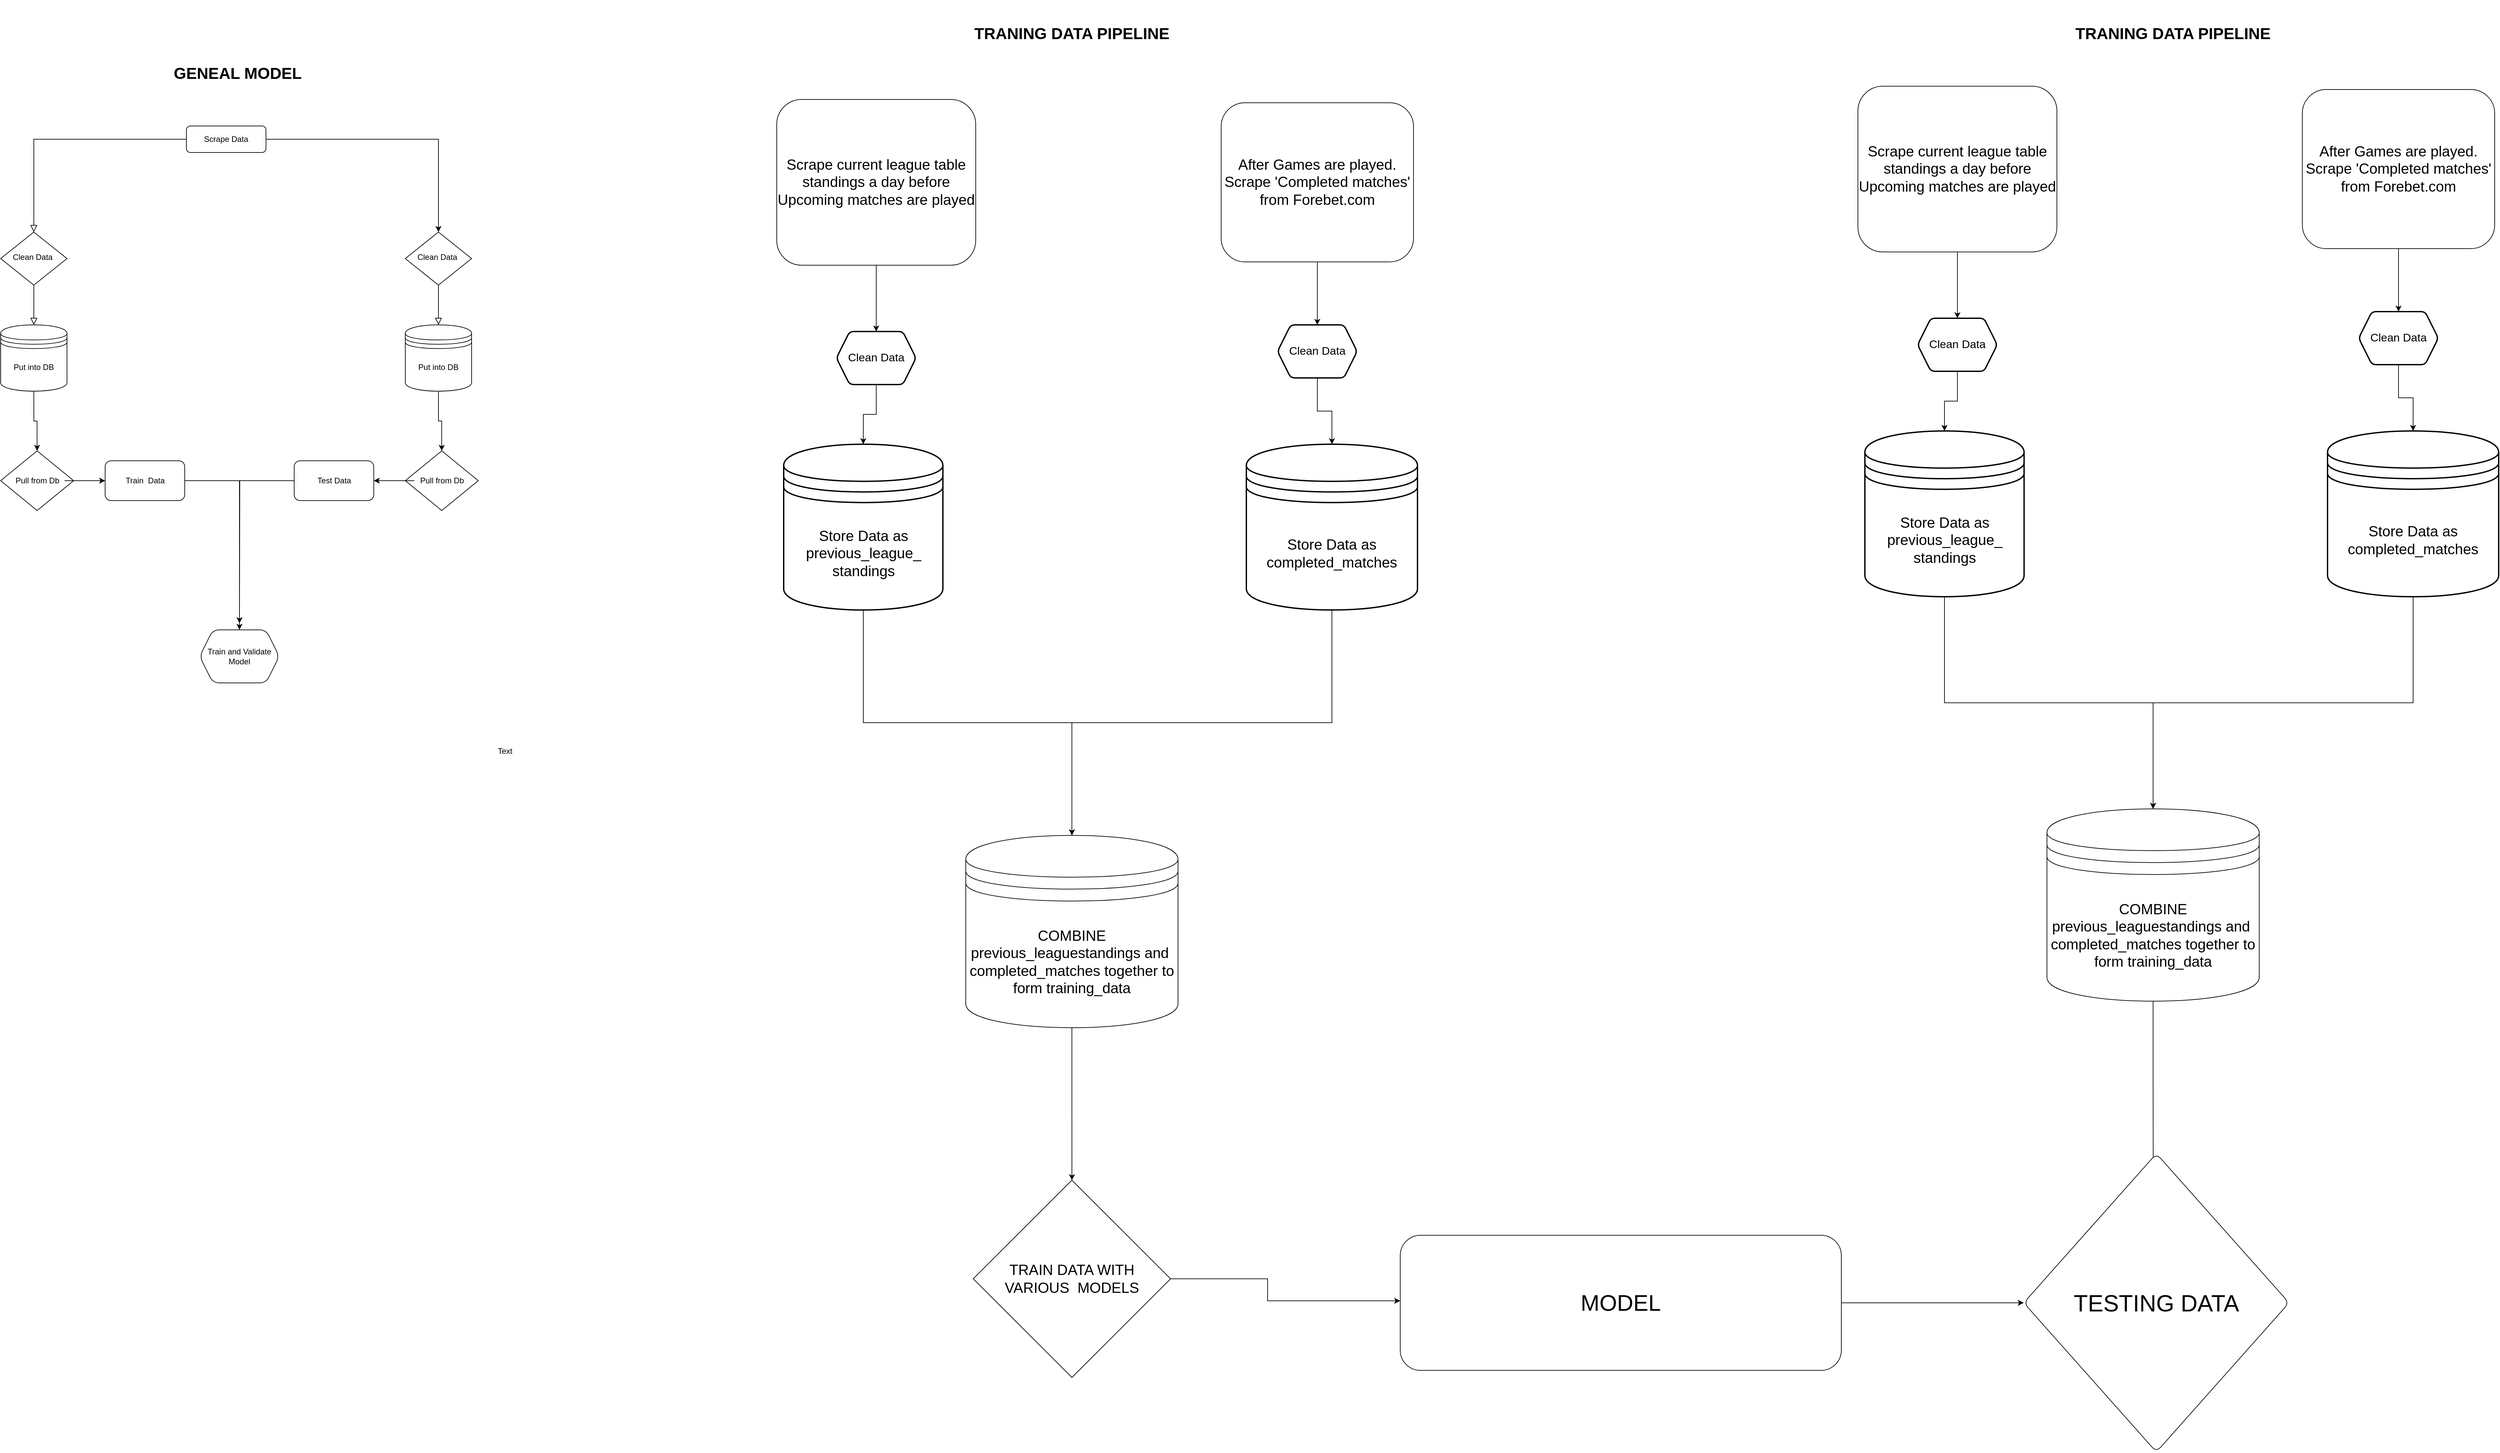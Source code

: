 <mxfile version="24.4.8" type="device">
  <diagram id="C5RBs43oDa-KdzZeNtuy" name="Page-1">
    <mxGraphModel dx="4220" dy="2672" grid="1" gridSize="10" guides="1" tooltips="1" connect="1" arrows="1" fold="1" page="1" pageScale="1" pageWidth="827" pageHeight="1169" math="0" shadow="0">
      <root>
        <mxCell id="WIyWlLk6GJQsqaUBKTNV-0" />
        <mxCell id="WIyWlLk6GJQsqaUBKTNV-1" parent="WIyWlLk6GJQsqaUBKTNV-0" />
        <mxCell id="dyqWOcyiFhWp4C0McvPV-54" value="" style="group" parent="WIyWlLk6GJQsqaUBKTNV-1" vertex="1" connectable="0">
          <mxGeometry x="670" y="710" width="110" height="90" as="geometry" />
        </mxCell>
        <mxCell id="dyqWOcyiFhWp4C0McvPV-55" value="" style="rhombus;whiteSpace=wrap;html=1;" parent="dyqWOcyiFhWp4C0McvPV-54" vertex="1">
          <mxGeometry width="110" height="90" as="geometry" />
        </mxCell>
        <mxCell id="dyqWOcyiFhWp4C0McvPV-56" value="Pull from Db" style="text;html=1;strokeColor=none;fillColor=none;align=center;verticalAlign=middle;whiteSpace=wrap;rounded=0;" parent="dyqWOcyiFhWp4C0McvPV-54" vertex="1">
          <mxGeometry x="13.75" y="28.125" width="82.5" height="33.75" as="geometry" />
        </mxCell>
        <mxCell id="dyqWOcyiFhWp4C0McvPV-66" value="" style="group" parent="WIyWlLk6GJQsqaUBKTNV-1" vertex="1" connectable="0">
          <mxGeometry x="60" y="220" width="710" height="840" as="geometry" />
        </mxCell>
        <mxCell id="WIyWlLk6GJQsqaUBKTNV-3" value="Scrape Data" style="rounded=1;whiteSpace=wrap;html=1;fontSize=12;glass=0;strokeWidth=1;shadow=0;" parent="dyqWOcyiFhWp4C0McvPV-66" vertex="1">
          <mxGeometry x="280" width="120" height="40" as="geometry" />
        </mxCell>
        <mxCell id="WIyWlLk6GJQsqaUBKTNV-6" value="Clean Data&amp;nbsp;" style="rhombus;whiteSpace=wrap;html=1;shadow=0;fontFamily=Helvetica;fontSize=12;align=center;strokeWidth=1;spacing=6;spacingTop=-4;" parent="dyqWOcyiFhWp4C0McvPV-66" vertex="1">
          <mxGeometry y="160" width="100" height="80" as="geometry" />
        </mxCell>
        <mxCell id="WIyWlLk6GJQsqaUBKTNV-2" value="" style="rounded=0;html=1;jettySize=auto;orthogonalLoop=1;fontSize=11;endArrow=block;endFill=0;endSize=8;strokeWidth=1;shadow=0;labelBackgroundColor=none;edgeStyle=orthogonalEdgeStyle;" parent="dyqWOcyiFhWp4C0McvPV-66" source="WIyWlLk6GJQsqaUBKTNV-3" target="WIyWlLk6GJQsqaUBKTNV-6" edge="1">
          <mxGeometry relative="1" as="geometry" />
        </mxCell>
        <mxCell id="WIyWlLk6GJQsqaUBKTNV-10" value="Put into DB" style="whiteSpace=wrap;html=1;shadow=0;fontFamily=Helvetica;fontSize=12;align=center;strokeWidth=1;spacing=6;spacingTop=-4;shape=datastore;" parent="dyqWOcyiFhWp4C0McvPV-66" vertex="1">
          <mxGeometry y="300" width="100" height="100" as="geometry" />
        </mxCell>
        <mxCell id="WIyWlLk6GJQsqaUBKTNV-4" value="" style="rounded=0;html=1;jettySize=auto;orthogonalLoop=1;fontSize=11;endArrow=block;endFill=0;endSize=8;strokeWidth=1;shadow=0;labelBackgroundColor=none;edgeStyle=orthogonalEdgeStyle;" parent="dyqWOcyiFhWp4C0McvPV-66" source="WIyWlLk6GJQsqaUBKTNV-6" target="WIyWlLk6GJQsqaUBKTNV-10" edge="1">
          <mxGeometry y="30" relative="1" as="geometry">
            <mxPoint y="-1" as="offset" />
          </mxGeometry>
        </mxCell>
        <mxCell id="dyqWOcyiFhWp4C0McvPV-41" value="" style="group" parent="dyqWOcyiFhWp4C0McvPV-66" vertex="1" connectable="0">
          <mxGeometry y="490" width="110" height="90" as="geometry" />
        </mxCell>
        <mxCell id="dyqWOcyiFhWp4C0McvPV-31" value="" style="rhombus;whiteSpace=wrap;html=1;" parent="dyqWOcyiFhWp4C0McvPV-41" vertex="1">
          <mxGeometry width="110" height="90" as="geometry" />
        </mxCell>
        <mxCell id="dyqWOcyiFhWp4C0McvPV-40" value="Pull from Db" style="text;html=1;strokeColor=none;fillColor=none;align=center;verticalAlign=middle;whiteSpace=wrap;rounded=0;" parent="dyqWOcyiFhWp4C0McvPV-41" vertex="1">
          <mxGeometry x="13.75" y="28.125" width="82.5" height="33.75" as="geometry" />
        </mxCell>
        <mxCell id="dyqWOcyiFhWp4C0McvPV-45" value="" style="edgeStyle=orthogonalEdgeStyle;rounded=0;orthogonalLoop=1;jettySize=auto;html=1;entryX=0.499;entryY=0;entryDx=0;entryDy=0;entryPerimeter=0;" parent="dyqWOcyiFhWp4C0McvPV-66" source="WIyWlLk6GJQsqaUBKTNV-10" target="dyqWOcyiFhWp4C0McvPV-31" edge="1">
          <mxGeometry relative="1" as="geometry" />
        </mxCell>
        <mxCell id="dyqWOcyiFhWp4C0McvPV-58" style="edgeStyle=orthogonalEdgeStyle;rounded=0;orthogonalLoop=1;jettySize=auto;html=1;exitX=1;exitY=0.5;exitDx=0;exitDy=0;" parent="dyqWOcyiFhWp4C0McvPV-66" source="WIyWlLk6GJQsqaUBKTNV-3" target="dyqWOcyiFhWp4C0McvPV-51" edge="1">
          <mxGeometry relative="1" as="geometry">
            <Array as="points">
              <mxPoint x="660" y="20" />
            </Array>
          </mxGeometry>
        </mxCell>
        <mxCell id="dyqWOcyiFhWp4C0McvPV-51" value="Clean Data&amp;nbsp;" style="rhombus;whiteSpace=wrap;html=1;shadow=0;fontFamily=Helvetica;fontSize=12;align=center;strokeWidth=1;spacing=6;spacingTop=-4;" parent="dyqWOcyiFhWp4C0McvPV-66" vertex="1">
          <mxGeometry x="610" y="160" width="100" height="80" as="geometry" />
        </mxCell>
        <mxCell id="dyqWOcyiFhWp4C0McvPV-53" value="Put into DB" style="whiteSpace=wrap;html=1;shadow=0;fontFamily=Helvetica;fontSize=12;align=center;strokeWidth=1;spacing=6;spacingTop=-4;shape=datastore;" parent="dyqWOcyiFhWp4C0McvPV-66" vertex="1">
          <mxGeometry x="610" y="300" width="100" height="100" as="geometry" />
        </mxCell>
        <mxCell id="dyqWOcyiFhWp4C0McvPV-50" value="" style="rounded=0;html=1;jettySize=auto;orthogonalLoop=1;fontSize=11;endArrow=block;endFill=0;endSize=8;strokeWidth=1;shadow=0;labelBackgroundColor=none;edgeStyle=orthogonalEdgeStyle;" parent="dyqWOcyiFhWp4C0McvPV-66" source="dyqWOcyiFhWp4C0McvPV-51" target="dyqWOcyiFhWp4C0McvPV-53" edge="1">
          <mxGeometry y="30" relative="1" as="geometry">
            <mxPoint y="-1" as="offset" />
          </mxGeometry>
        </mxCell>
        <mxCell id="dyqWOcyiFhWp4C0McvPV-59" value="Train&amp;nbsp; Data" style="rounded=1;whiteSpace=wrap;html=1;" parent="dyqWOcyiFhWp4C0McvPV-66" vertex="1">
          <mxGeometry x="157.5" y="505" width="120" height="60" as="geometry" />
        </mxCell>
        <mxCell id="dyqWOcyiFhWp4C0McvPV-60" value="" style="edgeStyle=orthogonalEdgeStyle;rounded=0;orthogonalLoop=1;jettySize=auto;html=1;" parent="dyqWOcyiFhWp4C0McvPV-66" source="dyqWOcyiFhWp4C0McvPV-40" target="dyqWOcyiFhWp4C0McvPV-59" edge="1">
          <mxGeometry relative="1" as="geometry" />
        </mxCell>
        <mxCell id="dyqWOcyiFhWp4C0McvPV-65" style="edgeStyle=orthogonalEdgeStyle;rounded=0;orthogonalLoop=1;jettySize=auto;html=1;exitX=0;exitY=0.5;exitDx=0;exitDy=0;" parent="dyqWOcyiFhWp4C0McvPV-66" source="dyqWOcyiFhWp4C0McvPV-61" edge="1">
          <mxGeometry relative="1" as="geometry">
            <mxPoint x="360" y="750.0" as="targetPoint" />
          </mxGeometry>
        </mxCell>
        <mxCell id="dyqWOcyiFhWp4C0McvPV-61" value="Test Data" style="rounded=1;whiteSpace=wrap;html=1;" parent="dyqWOcyiFhWp4C0McvPV-66" vertex="1">
          <mxGeometry x="442.5" y="505" width="120" height="60" as="geometry" />
        </mxCell>
        <mxCell id="dyqWOcyiFhWp4C0McvPV-62" value="" style="edgeStyle=orthogonalEdgeStyle;rounded=0;orthogonalLoop=1;jettySize=auto;html=1;" parent="dyqWOcyiFhWp4C0McvPV-66" source="dyqWOcyiFhWp4C0McvPV-56" target="dyqWOcyiFhWp4C0McvPV-61" edge="1">
          <mxGeometry relative="1" as="geometry" />
        </mxCell>
        <mxCell id="dyqWOcyiFhWp4C0McvPV-63" value="Train and Validate Model" style="shape=hexagon;perimeter=hexagonPerimeter2;whiteSpace=wrap;html=1;fixedSize=1;rounded=1;" parent="dyqWOcyiFhWp4C0McvPV-66" vertex="1">
          <mxGeometry x="300" y="760" width="120" height="80" as="geometry" />
        </mxCell>
        <mxCell id="dyqWOcyiFhWp4C0McvPV-64" value="" style="edgeStyle=orthogonalEdgeStyle;rounded=0;orthogonalLoop=1;jettySize=auto;html=1;" parent="dyqWOcyiFhWp4C0McvPV-66" source="dyqWOcyiFhWp4C0McvPV-59" target="dyqWOcyiFhWp4C0McvPV-63" edge="1">
          <mxGeometry relative="1" as="geometry" />
        </mxCell>
        <mxCell id="dyqWOcyiFhWp4C0McvPV-52" value="" style="edgeStyle=orthogonalEdgeStyle;rounded=0;orthogonalLoop=1;jettySize=auto;html=1;entryX=0.499;entryY=0;entryDx=0;entryDy=0;entryPerimeter=0;" parent="WIyWlLk6GJQsqaUBKTNV-1" source="dyqWOcyiFhWp4C0McvPV-53" target="dyqWOcyiFhWp4C0McvPV-55" edge="1">
          <mxGeometry relative="1" as="geometry" />
        </mxCell>
        <mxCell id="dyqWOcyiFhWp4C0McvPV-68" value="GENEAL MODEL" style="text;html=1;strokeColor=none;fillColor=none;align=center;verticalAlign=middle;whiteSpace=wrap;rounded=0;fontStyle=1;fontSize=24;" parent="WIyWlLk6GJQsqaUBKTNV-1" vertex="1">
          <mxGeometry x="310" y="90" width="215" height="101" as="geometry" />
        </mxCell>
        <mxCell id="dyqWOcyiFhWp4C0McvPV-69" value="Text" style="text;html=1;align=center;verticalAlign=middle;resizable=0;points=[];autosize=1;strokeColor=none;fillColor=none;" parent="WIyWlLk6GJQsqaUBKTNV-1" vertex="1">
          <mxGeometry x="795" y="1148" width="50" height="30" as="geometry" />
        </mxCell>
        <mxCell id="dyqWOcyiFhWp4C0McvPV-71" value="TRANING DATA PIPELINE" style="text;html=1;strokeColor=none;fillColor=none;align=center;verticalAlign=middle;whiteSpace=wrap;rounded=0;fontStyle=1;fontSize=24;" parent="WIyWlLk6GJQsqaUBKTNV-1" vertex="1">
          <mxGeometry x="1450" y="30" width="450" height="101" as="geometry" />
        </mxCell>
        <mxCell id="K7JiZ1XVFupD9YVjOt7n-14" value="" style="group" vertex="1" connectable="0" parent="WIyWlLk6GJQsqaUBKTNV-1">
          <mxGeometry x="1230" y="180" width="966" height="1927.5" as="geometry" />
        </mxCell>
        <mxCell id="dyqWOcyiFhWp4C0McvPV-72" value="" style="shape=parallelogram;html=1;strokeWidth=2;perimeter=parallelogramPerimeter;whiteSpace=wrap;rounded=1;arcSize=12;size=0.23;" parent="K7JiZ1XVFupD9YVjOt7n-14" vertex="1">
          <mxGeometry x="97.5" y="40" width="100" height="60" as="geometry" />
        </mxCell>
        <mxCell id="dyqWOcyiFhWp4C0McvPV-78" value="" style="edgeStyle=orthogonalEdgeStyle;rounded=0;orthogonalLoop=1;jettySize=auto;html=1;" parent="K7JiZ1XVFupD9YVjOt7n-14" source="dyqWOcyiFhWp4C0McvPV-75" target="dyqWOcyiFhWp4C0McvPV-77" edge="1">
          <mxGeometry relative="1" as="geometry" />
        </mxCell>
        <mxCell id="dyqWOcyiFhWp4C0McvPV-75" value="&lt;font style=&quot;font-size: 17px;&quot;&gt;Clean Data&lt;/font&gt;" style="shape=hexagon;perimeter=hexagonPerimeter2;whiteSpace=wrap;html=1;fixedSize=1;strokeWidth=2;rounded=1;arcSize=12;" parent="K7JiZ1XVFupD9YVjOt7n-14" vertex="1">
          <mxGeometry x="90" y="350" width="120" height="80" as="geometry" />
        </mxCell>
        <mxCell id="K7JiZ1XVFupD9YVjOt7n-8" style="edgeStyle=orthogonalEdgeStyle;rounded=0;orthogonalLoop=1;jettySize=auto;html=1;exitX=0.5;exitY=1;exitDx=0;exitDy=0;entryX=0.5;entryY=0;entryDx=0;entryDy=0;" edge="1" parent="K7JiZ1XVFupD9YVjOt7n-14" source="dyqWOcyiFhWp4C0McvPV-77" target="K7JiZ1XVFupD9YVjOt7n-5">
          <mxGeometry relative="1" as="geometry" />
        </mxCell>
        <mxCell id="dyqWOcyiFhWp4C0McvPV-77" value="&lt;font style=&quot;font-size: 22px;&quot;&gt;Store Data as previous_league_ standings&lt;/font&gt;" style="rounded=1;whiteSpace=wrap;html=1;strokeWidth=2;arcSize=12;shape=datastore;" parent="K7JiZ1XVFupD9YVjOt7n-14" vertex="1">
          <mxGeometry x="10.5" y="520" width="240" height="250" as="geometry" />
        </mxCell>
        <mxCell id="K7JiZ1XVFupD9YVjOt7n-1" style="edgeStyle=orthogonalEdgeStyle;rounded=0;orthogonalLoop=1;jettySize=auto;html=1;exitX=0.5;exitY=1;exitDx=0;exitDy=0;entryX=0.5;entryY=0;entryDx=0;entryDy=0;" edge="1" parent="K7JiZ1XVFupD9YVjOt7n-14" source="dyqWOcyiFhWp4C0McvPV-87" target="dyqWOcyiFhWp4C0McvPV-75">
          <mxGeometry relative="1" as="geometry" />
        </mxCell>
        <mxCell id="dyqWOcyiFhWp4C0McvPV-87" value="&lt;font style=&quot;font-size: 22px;&quot;&gt;Scrape current league table standings a day before Upcoming matches are played&lt;/font&gt;" style="rounded=1;whiteSpace=wrap;html=1;" parent="K7JiZ1XVFupD9YVjOt7n-14" vertex="1">
          <mxGeometry width="300" height="250" as="geometry" />
        </mxCell>
        <mxCell id="K7JiZ1XVFupD9YVjOt7n-2" value="" style="group" vertex="1" connectable="0" parent="K7JiZ1XVFupD9YVjOt7n-14">
          <mxGeometry x="670" y="5" width="296" height="765" as="geometry" />
        </mxCell>
        <mxCell id="bx8S501ZIM2Iix33b5QO-1" value="" style="edgeStyle=orthogonalEdgeStyle;rounded=0;orthogonalLoop=1;jettySize=auto;html=1;" parent="K7JiZ1XVFupD9YVjOt7n-2" source="bx8S501ZIM2Iix33b5QO-3" target="bx8S501ZIM2Iix33b5QO-4" edge="1">
          <mxGeometry relative="1" as="geometry" />
        </mxCell>
        <mxCell id="bx8S501ZIM2Iix33b5QO-3" value="&lt;font style=&quot;font-size: 17px;&quot;&gt;Clean Data&lt;/font&gt;" style="shape=hexagon;perimeter=hexagonPerimeter2;whiteSpace=wrap;html=1;fixedSize=1;strokeWidth=2;rounded=1;arcSize=12;" parent="K7JiZ1XVFupD9YVjOt7n-2" vertex="1">
          <mxGeometry x="85" y="335" width="120" height="80" as="geometry" />
        </mxCell>
        <mxCell id="bx8S501ZIM2Iix33b5QO-4" value="&lt;font style=&quot;font-size: 22px;&quot;&gt;Store Data as completed_matches&lt;/font&gt;" style="rounded=1;whiteSpace=wrap;html=1;strokeWidth=2;arcSize=12;shape=datastore;" parent="K7JiZ1XVFupD9YVjOt7n-2" vertex="1">
          <mxGeometry x="38" y="515" width="258" height="250" as="geometry" />
        </mxCell>
        <mxCell id="K7JiZ1XVFupD9YVjOt7n-0" style="edgeStyle=orthogonalEdgeStyle;rounded=0;orthogonalLoop=1;jettySize=auto;html=1;exitX=0.5;exitY=1;exitDx=0;exitDy=0;entryX=0.5;entryY=0;entryDx=0;entryDy=0;" edge="1" parent="K7JiZ1XVFupD9YVjOt7n-2" source="bx8S501ZIM2Iix33b5QO-5" target="bx8S501ZIM2Iix33b5QO-3">
          <mxGeometry relative="1" as="geometry" />
        </mxCell>
        <mxCell id="bx8S501ZIM2Iix33b5QO-5" value="&lt;font style=&quot;font-size: 22px;&quot;&gt;After Games are played. Scrape &#39;Completed matches&#39; from Forebet.com&lt;/font&gt;" style="rounded=1;whiteSpace=wrap;html=1;" parent="K7JiZ1XVFupD9YVjOt7n-2" vertex="1">
          <mxGeometry width="290" height="240" as="geometry" />
        </mxCell>
        <mxCell id="K7JiZ1XVFupD9YVjOt7n-12" value="" style="edgeStyle=orthogonalEdgeStyle;rounded=0;orthogonalLoop=1;jettySize=auto;html=1;" edge="1" parent="K7JiZ1XVFupD9YVjOt7n-14" source="K7JiZ1XVFupD9YVjOt7n-5" target="K7JiZ1XVFupD9YVjOt7n-11">
          <mxGeometry relative="1" as="geometry" />
        </mxCell>
        <mxCell id="K7JiZ1XVFupD9YVjOt7n-5" value="&lt;font style=&quot;font-size: 22px;&quot;&gt;COMBINE previous_leaguestandings and&amp;nbsp; completed_matches together to form training_data&lt;/font&gt;" style="shape=datastore;whiteSpace=wrap;html=1;" vertex="1" parent="K7JiZ1XVFupD9YVjOt7n-14">
          <mxGeometry x="285" y="1110" width="320" height="290" as="geometry" />
        </mxCell>
        <mxCell id="K7JiZ1XVFupD9YVjOt7n-6" style="edgeStyle=orthogonalEdgeStyle;rounded=0;orthogonalLoop=1;jettySize=auto;html=1;exitX=0.5;exitY=1;exitDx=0;exitDy=0;entryX=0.5;entryY=0;entryDx=0;entryDy=0;" edge="1" parent="K7JiZ1XVFupD9YVjOt7n-14" source="bx8S501ZIM2Iix33b5QO-4" target="K7JiZ1XVFupD9YVjOt7n-5">
          <mxGeometry relative="1" as="geometry" />
        </mxCell>
        <mxCell id="K7JiZ1XVFupD9YVjOt7n-11" value="&lt;font style=&quot;font-size: 22px;&quot;&gt;TRAIN DATA WITH VARIOUS&amp;nbsp; MODELS&lt;/font&gt;" style="rhombus;whiteSpace=wrap;html=1;" vertex="1" parent="K7JiZ1XVFupD9YVjOt7n-14">
          <mxGeometry x="296.25" y="1630" width="297.5" height="297.5" as="geometry" />
        </mxCell>
        <mxCell id="K7JiZ1XVFupD9YVjOt7n-15" value="" style="group" vertex="1" connectable="0" parent="WIyWlLk6GJQsqaUBKTNV-1">
          <mxGeometry x="2860" y="160" width="966" height="1927.5" as="geometry" />
        </mxCell>
        <mxCell id="K7JiZ1XVFupD9YVjOt7n-16" value="" style="shape=parallelogram;html=1;strokeWidth=2;perimeter=parallelogramPerimeter;whiteSpace=wrap;rounded=1;arcSize=12;size=0.23;" vertex="1" parent="K7JiZ1XVFupD9YVjOt7n-15">
          <mxGeometry x="97.5" y="40" width="100" height="60" as="geometry" />
        </mxCell>
        <mxCell id="K7JiZ1XVFupD9YVjOt7n-17" value="" style="edgeStyle=orthogonalEdgeStyle;rounded=0;orthogonalLoop=1;jettySize=auto;html=1;" edge="1" parent="K7JiZ1XVFupD9YVjOt7n-15" source="K7JiZ1XVFupD9YVjOt7n-18" target="K7JiZ1XVFupD9YVjOt7n-20">
          <mxGeometry relative="1" as="geometry" />
        </mxCell>
        <mxCell id="K7JiZ1XVFupD9YVjOt7n-18" value="&lt;font style=&quot;font-size: 17px;&quot;&gt;Clean Data&lt;/font&gt;" style="shape=hexagon;perimeter=hexagonPerimeter2;whiteSpace=wrap;html=1;fixedSize=1;strokeWidth=2;rounded=1;arcSize=12;" vertex="1" parent="K7JiZ1XVFupD9YVjOt7n-15">
          <mxGeometry x="90" y="350" width="120" height="80" as="geometry" />
        </mxCell>
        <mxCell id="K7JiZ1XVFupD9YVjOt7n-19" style="edgeStyle=orthogonalEdgeStyle;rounded=0;orthogonalLoop=1;jettySize=auto;html=1;exitX=0.5;exitY=1;exitDx=0;exitDy=0;entryX=0.5;entryY=0;entryDx=0;entryDy=0;" edge="1" parent="K7JiZ1XVFupD9YVjOt7n-15" source="K7JiZ1XVFupD9YVjOt7n-20" target="K7JiZ1XVFupD9YVjOt7n-30">
          <mxGeometry relative="1" as="geometry" />
        </mxCell>
        <mxCell id="K7JiZ1XVFupD9YVjOt7n-20" value="&lt;font style=&quot;font-size: 22px;&quot;&gt;Store Data as previous_league_ standings&lt;/font&gt;" style="rounded=1;whiteSpace=wrap;html=1;strokeWidth=2;arcSize=12;shape=datastore;" vertex="1" parent="K7JiZ1XVFupD9YVjOt7n-15">
          <mxGeometry x="10.5" y="520" width="240" height="250" as="geometry" />
        </mxCell>
        <mxCell id="K7JiZ1XVFupD9YVjOt7n-21" style="edgeStyle=orthogonalEdgeStyle;rounded=0;orthogonalLoop=1;jettySize=auto;html=1;exitX=0.5;exitY=1;exitDx=0;exitDy=0;entryX=0.5;entryY=0;entryDx=0;entryDy=0;" edge="1" parent="K7JiZ1XVFupD9YVjOt7n-15" source="K7JiZ1XVFupD9YVjOt7n-22" target="K7JiZ1XVFupD9YVjOt7n-18">
          <mxGeometry relative="1" as="geometry" />
        </mxCell>
        <mxCell id="K7JiZ1XVFupD9YVjOt7n-22" value="&lt;font style=&quot;font-size: 22px;&quot;&gt;Scrape current league table standings a day before Upcoming matches are played&lt;/font&gt;" style="rounded=1;whiteSpace=wrap;html=1;" vertex="1" parent="K7JiZ1XVFupD9YVjOt7n-15">
          <mxGeometry width="300" height="250" as="geometry" />
        </mxCell>
        <mxCell id="K7JiZ1XVFupD9YVjOt7n-23" value="" style="group" vertex="1" connectable="0" parent="K7JiZ1XVFupD9YVjOt7n-15">
          <mxGeometry x="670" y="5" width="296" height="765" as="geometry" />
        </mxCell>
        <mxCell id="K7JiZ1XVFupD9YVjOt7n-24" value="" style="edgeStyle=orthogonalEdgeStyle;rounded=0;orthogonalLoop=1;jettySize=auto;html=1;" edge="1" parent="K7JiZ1XVFupD9YVjOt7n-23" source="K7JiZ1XVFupD9YVjOt7n-25" target="K7JiZ1XVFupD9YVjOt7n-26">
          <mxGeometry relative="1" as="geometry" />
        </mxCell>
        <mxCell id="K7JiZ1XVFupD9YVjOt7n-25" value="&lt;font style=&quot;font-size: 17px;&quot;&gt;Clean Data&lt;/font&gt;" style="shape=hexagon;perimeter=hexagonPerimeter2;whiteSpace=wrap;html=1;fixedSize=1;strokeWidth=2;rounded=1;arcSize=12;" vertex="1" parent="K7JiZ1XVFupD9YVjOt7n-23">
          <mxGeometry x="85" y="335" width="120" height="80" as="geometry" />
        </mxCell>
        <mxCell id="K7JiZ1XVFupD9YVjOt7n-26" value="&lt;font style=&quot;font-size: 22px;&quot;&gt;Store Data as completed_matches&lt;/font&gt;" style="rounded=1;whiteSpace=wrap;html=1;strokeWidth=2;arcSize=12;shape=datastore;" vertex="1" parent="K7JiZ1XVFupD9YVjOt7n-23">
          <mxGeometry x="38" y="515" width="258" height="250" as="geometry" />
        </mxCell>
        <mxCell id="K7JiZ1XVFupD9YVjOt7n-27" style="edgeStyle=orthogonalEdgeStyle;rounded=0;orthogonalLoop=1;jettySize=auto;html=1;exitX=0.5;exitY=1;exitDx=0;exitDy=0;entryX=0.5;entryY=0;entryDx=0;entryDy=0;" edge="1" parent="K7JiZ1XVFupD9YVjOt7n-23" source="K7JiZ1XVFupD9YVjOt7n-28" target="K7JiZ1XVFupD9YVjOt7n-25">
          <mxGeometry relative="1" as="geometry" />
        </mxCell>
        <mxCell id="K7JiZ1XVFupD9YVjOt7n-28" value="&lt;font style=&quot;font-size: 22px;&quot;&gt;After Games are played. Scrape &#39;Completed matches&#39; from Forebet.com&lt;/font&gt;" style="rounded=1;whiteSpace=wrap;html=1;" vertex="1" parent="K7JiZ1XVFupD9YVjOt7n-23">
          <mxGeometry width="290" height="240" as="geometry" />
        </mxCell>
        <mxCell id="K7JiZ1XVFupD9YVjOt7n-29" value="" style="edgeStyle=orthogonalEdgeStyle;rounded=0;orthogonalLoop=1;jettySize=auto;html=1;" edge="1" parent="K7JiZ1XVFupD9YVjOt7n-15" source="K7JiZ1XVFupD9YVjOt7n-30">
          <mxGeometry relative="1" as="geometry">
            <mxPoint x="445.2" y="1630.2" as="targetPoint" />
          </mxGeometry>
        </mxCell>
        <mxCell id="K7JiZ1XVFupD9YVjOt7n-30" value="&lt;font style=&quot;font-size: 22px;&quot;&gt;COMBINE previous_leaguestandings and&amp;nbsp; completed_matches together to form training_data&lt;/font&gt;" style="shape=datastore;whiteSpace=wrap;html=1;" vertex="1" parent="K7JiZ1XVFupD9YVjOt7n-15">
          <mxGeometry x="285" y="1090" width="320" height="290" as="geometry" />
        </mxCell>
        <mxCell id="K7JiZ1XVFupD9YVjOt7n-31" style="edgeStyle=orthogonalEdgeStyle;rounded=0;orthogonalLoop=1;jettySize=auto;html=1;exitX=0.5;exitY=1;exitDx=0;exitDy=0;entryX=0.5;entryY=0;entryDx=0;entryDy=0;" edge="1" parent="K7JiZ1XVFupD9YVjOt7n-15" source="K7JiZ1XVFupD9YVjOt7n-26" target="K7JiZ1XVFupD9YVjOt7n-30">
          <mxGeometry relative="1" as="geometry" />
        </mxCell>
        <mxCell id="K7JiZ1XVFupD9YVjOt7n-33" value="TRANING DATA PIPELINE" style="text;html=1;strokeColor=none;fillColor=none;align=center;verticalAlign=middle;whiteSpace=wrap;rounded=0;fontStyle=1;fontSize=24;" vertex="1" parent="WIyWlLk6GJQsqaUBKTNV-1">
          <mxGeometry x="3110" y="30" width="450" height="101" as="geometry" />
        </mxCell>
        <mxCell id="K7JiZ1XVFupD9YVjOt7n-37" value="" style="edgeStyle=orthogonalEdgeStyle;rounded=0;orthogonalLoop=1;jettySize=auto;html=1;" edge="1" parent="WIyWlLk6GJQsqaUBKTNV-1" source="K7JiZ1XVFupD9YVjOt7n-34" target="K7JiZ1XVFupD9YVjOt7n-36">
          <mxGeometry relative="1" as="geometry" />
        </mxCell>
        <mxCell id="K7JiZ1XVFupD9YVjOt7n-34" value="&lt;font style=&quot;font-size: 34px;&quot;&gt;MODEL&lt;/font&gt;" style="rounded=1;whiteSpace=wrap;html=1;" vertex="1" parent="WIyWlLk6GJQsqaUBKTNV-1">
          <mxGeometry x="2170" y="1893.13" width="665" height="203.75" as="geometry" />
        </mxCell>
        <mxCell id="K7JiZ1XVFupD9YVjOt7n-35" value="" style="edgeStyle=orthogonalEdgeStyle;rounded=0;orthogonalLoop=1;jettySize=auto;html=1;" edge="1" parent="WIyWlLk6GJQsqaUBKTNV-1" source="K7JiZ1XVFupD9YVjOt7n-11" target="K7JiZ1XVFupD9YVjOt7n-34">
          <mxGeometry relative="1" as="geometry">
            <Array as="points">
              <mxPoint x="1970" y="1959" />
              <mxPoint x="1970" y="1992" />
            </Array>
          </mxGeometry>
        </mxCell>
        <mxCell id="K7JiZ1XVFupD9YVjOt7n-36" value="&lt;font style=&quot;font-size: 35px;&quot;&gt;TESTING DATA&lt;/font&gt;" style="rhombus;whiteSpace=wrap;html=1;rounded=1;" vertex="1" parent="WIyWlLk6GJQsqaUBKTNV-1">
          <mxGeometry x="3110" y="1770" width="400" height="450" as="geometry" />
        </mxCell>
      </root>
    </mxGraphModel>
  </diagram>
</mxfile>
